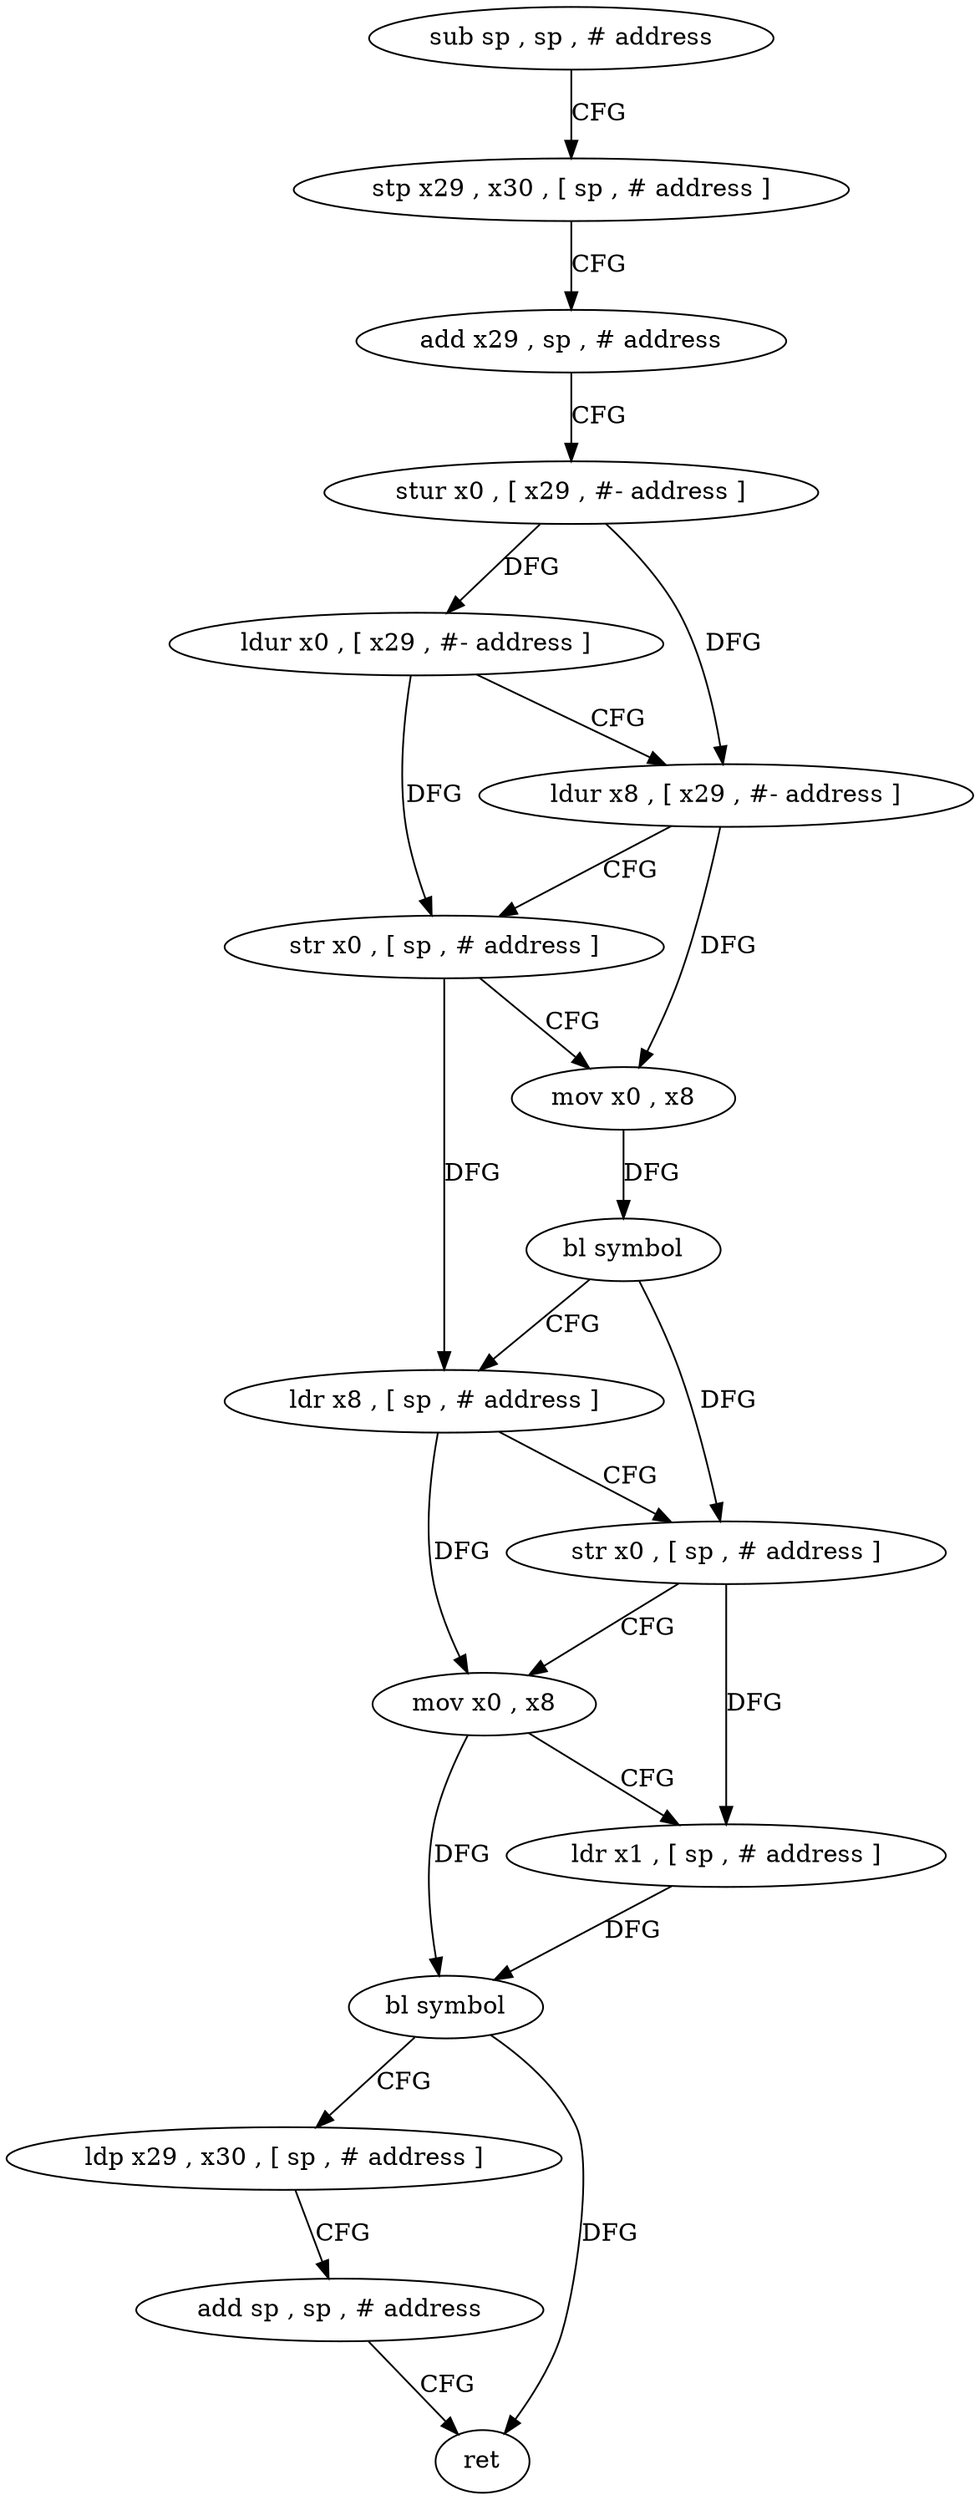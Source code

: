 digraph "func" {
"4231080" [label = "sub sp , sp , # address" ]
"4231084" [label = "stp x29 , x30 , [ sp , # address ]" ]
"4231088" [label = "add x29 , sp , # address" ]
"4231092" [label = "stur x0 , [ x29 , #- address ]" ]
"4231096" [label = "ldur x0 , [ x29 , #- address ]" ]
"4231100" [label = "ldur x8 , [ x29 , #- address ]" ]
"4231104" [label = "str x0 , [ sp , # address ]" ]
"4231108" [label = "mov x0 , x8" ]
"4231112" [label = "bl symbol" ]
"4231116" [label = "ldr x8 , [ sp , # address ]" ]
"4231120" [label = "str x0 , [ sp , # address ]" ]
"4231124" [label = "mov x0 , x8" ]
"4231128" [label = "ldr x1 , [ sp , # address ]" ]
"4231132" [label = "bl symbol" ]
"4231136" [label = "ldp x29 , x30 , [ sp , # address ]" ]
"4231140" [label = "add sp , sp , # address" ]
"4231144" [label = "ret" ]
"4231080" -> "4231084" [ label = "CFG" ]
"4231084" -> "4231088" [ label = "CFG" ]
"4231088" -> "4231092" [ label = "CFG" ]
"4231092" -> "4231096" [ label = "DFG" ]
"4231092" -> "4231100" [ label = "DFG" ]
"4231096" -> "4231100" [ label = "CFG" ]
"4231096" -> "4231104" [ label = "DFG" ]
"4231100" -> "4231104" [ label = "CFG" ]
"4231100" -> "4231108" [ label = "DFG" ]
"4231104" -> "4231108" [ label = "CFG" ]
"4231104" -> "4231116" [ label = "DFG" ]
"4231108" -> "4231112" [ label = "DFG" ]
"4231112" -> "4231116" [ label = "CFG" ]
"4231112" -> "4231120" [ label = "DFG" ]
"4231116" -> "4231120" [ label = "CFG" ]
"4231116" -> "4231124" [ label = "DFG" ]
"4231120" -> "4231124" [ label = "CFG" ]
"4231120" -> "4231128" [ label = "DFG" ]
"4231124" -> "4231128" [ label = "CFG" ]
"4231124" -> "4231132" [ label = "DFG" ]
"4231128" -> "4231132" [ label = "DFG" ]
"4231132" -> "4231136" [ label = "CFG" ]
"4231132" -> "4231144" [ label = "DFG" ]
"4231136" -> "4231140" [ label = "CFG" ]
"4231140" -> "4231144" [ label = "CFG" ]
}
